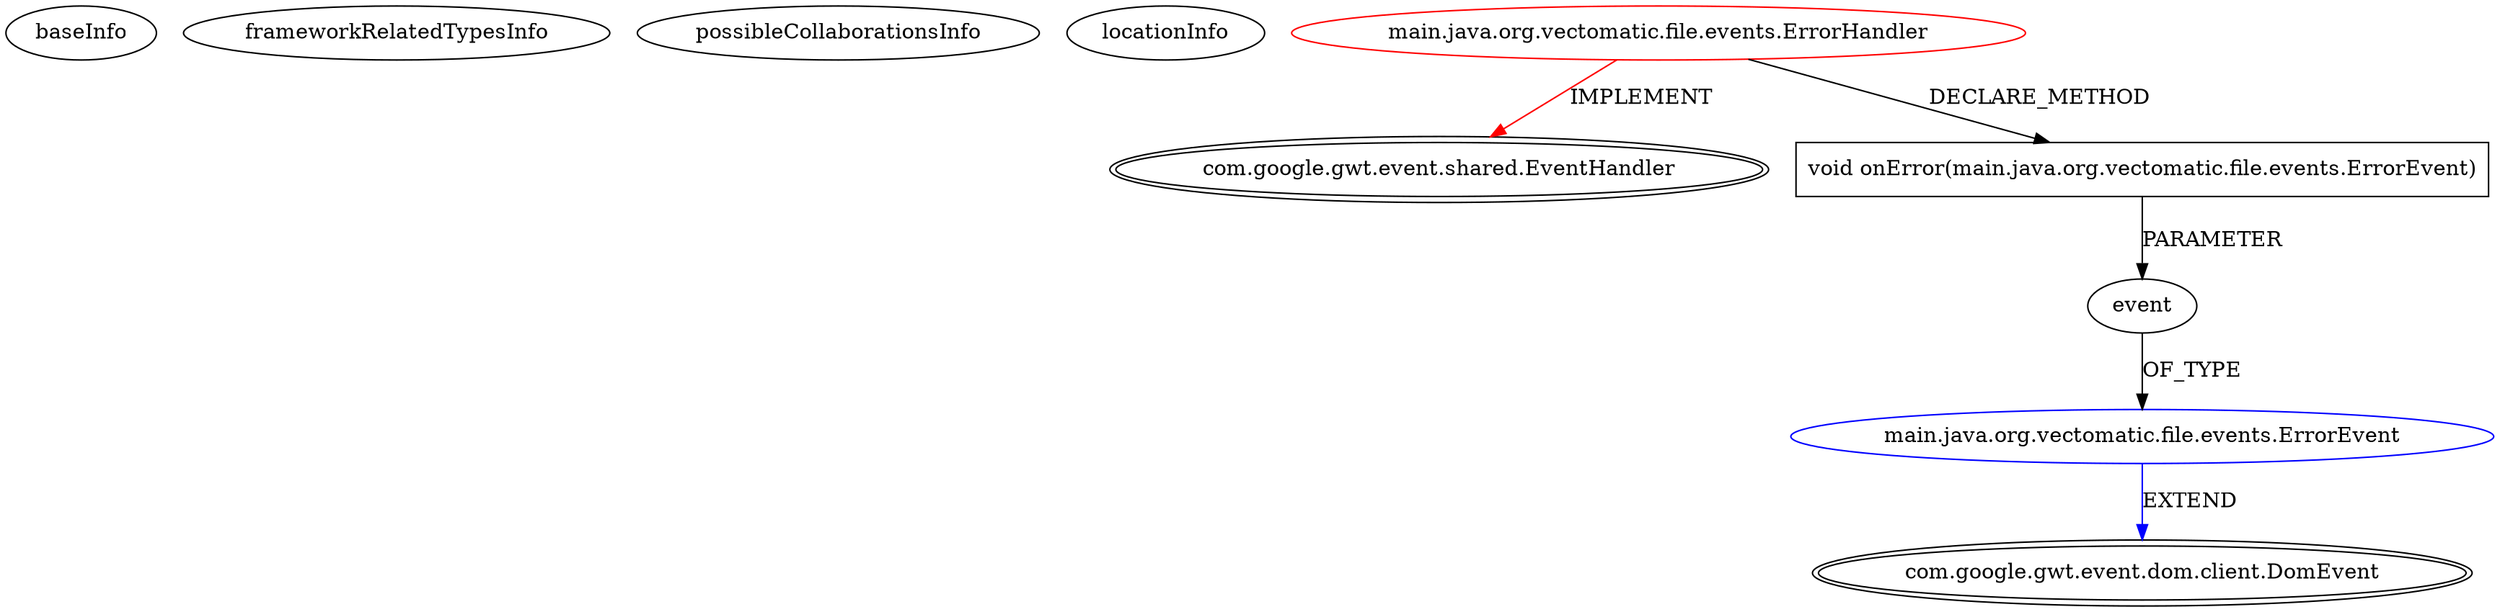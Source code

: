 digraph {
baseInfo[graphId=3474,category="extension_graph",isAnonymous=false,possibleRelation=true]
frameworkRelatedTypesInfo[0="com.google.gwt.event.shared.EventHandler"]
possibleCollaborationsInfo[0="3474~CLIENT_METHOD_DECLARATION-PARAMETER_DECLARATION-~com.google.gwt.event.shared.EventHandler ~com.google.gwt.event.dom.client.DomEvent ~false~false"]
locationInfo[projectName="laaglu-lib-gwt-file",filePath="/laaglu-lib-gwt-file/lib-gwt-file-master/src/main/java/org/vectomatic/file/events/ErrorHandler.java",contextSignature="ErrorHandler",graphId="3474"]
0[label="main.java.org.vectomatic.file.events.ErrorHandler",vertexType="ROOT_CLIENT_CLASS_DECLARATION",isFrameworkType=false,color=red]
1[label="com.google.gwt.event.shared.EventHandler",vertexType="FRAMEWORK_INTERFACE_TYPE",isFrameworkType=true,peripheries=2]
2[label="void onError(main.java.org.vectomatic.file.events.ErrorEvent)",vertexType="CLIENT_METHOD_DECLARATION",isFrameworkType=false,shape=box]
3[label="event",vertexType="PARAMETER_DECLARATION",isFrameworkType=false]
4[label="main.java.org.vectomatic.file.events.ErrorEvent",vertexType="REFERENCE_CLIENT_CLASS_DECLARATION",isFrameworkType=false,color=blue]
5[label="com.google.gwt.event.dom.client.DomEvent",vertexType="FRAMEWORK_CLASS_TYPE",isFrameworkType=true,peripheries=2]
0->1[label="IMPLEMENT",color=red]
0->2[label="DECLARE_METHOD"]
4->5[label="EXTEND",color=blue]
3->4[label="OF_TYPE"]
2->3[label="PARAMETER"]
}
